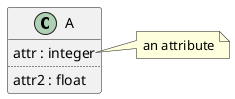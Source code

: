{
  "sha1": "e8i096tx52u7i903g77gru33bvu8g4",
  "insertion": {
    "when": "2024-06-01T09:03:04.117Z",
    "user": "plantuml@gmail.com"
  }
}
@startuml
class A {
    attr : integer
    ..
    attr2 : float
}

note right of A::attr
an attribute
end note
@enduml
